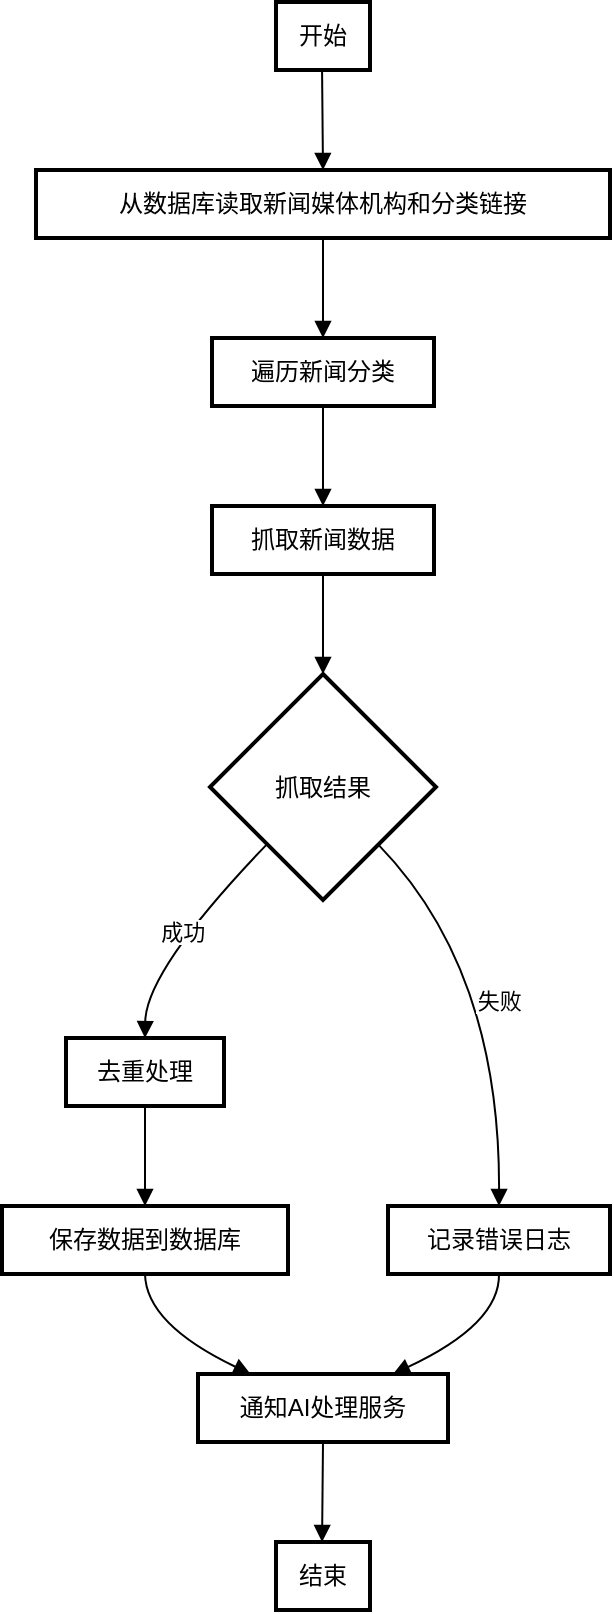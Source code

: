 <mxfile version="24.7.12">
  <diagram name="第 1 页" id="FGN5IMgod56-UmKvSxu4">
    <mxGraphModel dx="1051" dy="862" grid="1" gridSize="10" guides="1" tooltips="1" connect="1" arrows="1" fold="1" page="1" pageScale="1" pageWidth="827" pageHeight="1169" math="0" shadow="0">
      <root>
        <mxCell id="0" />
        <mxCell id="1" parent="0" />
        <mxCell id="Gojl78alrSCReKL4ZUdk-70" value="开始" style="whiteSpace=wrap;strokeWidth=2;" vertex="1" parent="1">
          <mxGeometry x="387" y="120" width="47" height="34" as="geometry" />
        </mxCell>
        <mxCell id="Gojl78alrSCReKL4ZUdk-71" value="从数据库读取新闻媒体机构和分类链接" style="whiteSpace=wrap;strokeWidth=2;" vertex="1" parent="1">
          <mxGeometry x="267" y="204" width="287" height="34" as="geometry" />
        </mxCell>
        <mxCell id="Gojl78alrSCReKL4ZUdk-72" value="遍历新闻分类" style="whiteSpace=wrap;strokeWidth=2;" vertex="1" parent="1">
          <mxGeometry x="355" y="288" width="111" height="34" as="geometry" />
        </mxCell>
        <mxCell id="Gojl78alrSCReKL4ZUdk-73" value="抓取新闻数据" style="whiteSpace=wrap;strokeWidth=2;" vertex="1" parent="1">
          <mxGeometry x="355" y="372" width="111" height="34" as="geometry" />
        </mxCell>
        <mxCell id="Gojl78alrSCReKL4ZUdk-74" value="抓取结果" style="rhombus;strokeWidth=2;whiteSpace=wrap;" vertex="1" parent="1">
          <mxGeometry x="354" y="456" width="113" height="113" as="geometry" />
        </mxCell>
        <mxCell id="Gojl78alrSCReKL4ZUdk-75" value="去重处理" style="whiteSpace=wrap;strokeWidth=2;" vertex="1" parent="1">
          <mxGeometry x="282" y="638" width="79" height="34" as="geometry" />
        </mxCell>
        <mxCell id="Gojl78alrSCReKL4ZUdk-76" value="保存数据到数据库" style="whiteSpace=wrap;strokeWidth=2;" vertex="1" parent="1">
          <mxGeometry x="250" y="722" width="143" height="34" as="geometry" />
        </mxCell>
        <mxCell id="Gojl78alrSCReKL4ZUdk-77" value="记录错误日志" style="whiteSpace=wrap;strokeWidth=2;" vertex="1" parent="1">
          <mxGeometry x="443" y="722" width="111" height="34" as="geometry" />
        </mxCell>
        <mxCell id="Gojl78alrSCReKL4ZUdk-78" value="通知AI处理服务" style="whiteSpace=wrap;strokeWidth=2;" vertex="1" parent="1">
          <mxGeometry x="348" y="806" width="125" height="34" as="geometry" />
        </mxCell>
        <mxCell id="Gojl78alrSCReKL4ZUdk-79" value="结束" style="whiteSpace=wrap;strokeWidth=2;" vertex="1" parent="1">
          <mxGeometry x="387" y="890" width="47" height="34" as="geometry" />
        </mxCell>
        <mxCell id="Gojl78alrSCReKL4ZUdk-80" value="" style="curved=1;startArrow=none;endArrow=block;exitX=0.49;exitY=1;entryX=0.5;entryY=0;rounded=0;" edge="1" parent="1" source="Gojl78alrSCReKL4ZUdk-70" target="Gojl78alrSCReKL4ZUdk-71">
          <mxGeometry relative="1" as="geometry">
            <Array as="points" />
          </mxGeometry>
        </mxCell>
        <mxCell id="Gojl78alrSCReKL4ZUdk-81" value="" style="curved=1;startArrow=none;endArrow=block;exitX=0.5;exitY=1;entryX=0.5;entryY=0;rounded=0;" edge="1" parent="1" source="Gojl78alrSCReKL4ZUdk-71" target="Gojl78alrSCReKL4ZUdk-72">
          <mxGeometry relative="1" as="geometry">
            <Array as="points" />
          </mxGeometry>
        </mxCell>
        <mxCell id="Gojl78alrSCReKL4ZUdk-82" value="" style="curved=1;startArrow=none;endArrow=block;exitX=0.5;exitY=1;entryX=0.5;entryY=0;rounded=0;" edge="1" parent="1" source="Gojl78alrSCReKL4ZUdk-72" target="Gojl78alrSCReKL4ZUdk-73">
          <mxGeometry relative="1" as="geometry">
            <Array as="points" />
          </mxGeometry>
        </mxCell>
        <mxCell id="Gojl78alrSCReKL4ZUdk-83" value="" style="curved=1;startArrow=none;endArrow=block;exitX=0.5;exitY=1;entryX=0.5;entryY=0;rounded=0;" edge="1" parent="1" source="Gojl78alrSCReKL4ZUdk-73" target="Gojl78alrSCReKL4ZUdk-74">
          <mxGeometry relative="1" as="geometry">
            <Array as="points" />
          </mxGeometry>
        </mxCell>
        <mxCell id="Gojl78alrSCReKL4ZUdk-84" value="成功" style="curved=1;startArrow=none;endArrow=block;exitX=0.01;exitY=1;entryX=0.5;entryY=0;rounded=0;" edge="1" parent="1" source="Gojl78alrSCReKL4ZUdk-74" target="Gojl78alrSCReKL4ZUdk-75">
          <mxGeometry relative="1" as="geometry">
            <Array as="points">
              <mxPoint x="322" y="604" />
            </Array>
          </mxGeometry>
        </mxCell>
        <mxCell id="Gojl78alrSCReKL4ZUdk-85" value="" style="curved=1;startArrow=none;endArrow=block;exitX=0.5;exitY=1;entryX=0.5;entryY=0;rounded=0;" edge="1" parent="1" source="Gojl78alrSCReKL4ZUdk-75" target="Gojl78alrSCReKL4ZUdk-76">
          <mxGeometry relative="1" as="geometry">
            <Array as="points" />
          </mxGeometry>
        </mxCell>
        <mxCell id="Gojl78alrSCReKL4ZUdk-86" value="失败" style="curved=1;startArrow=none;endArrow=block;exitX=0.98;exitY=1;entryX=0.5;entryY=0;rounded=0;" edge="1" parent="1" source="Gojl78alrSCReKL4ZUdk-74" target="Gojl78alrSCReKL4ZUdk-77">
          <mxGeometry relative="1" as="geometry">
            <Array as="points">
              <mxPoint x="499" y="604" />
            </Array>
          </mxGeometry>
        </mxCell>
        <mxCell id="Gojl78alrSCReKL4ZUdk-87" value="" style="curved=1;startArrow=none;endArrow=block;exitX=0.5;exitY=1;entryX=0.21;entryY=0;rounded=0;" edge="1" parent="1" source="Gojl78alrSCReKL4ZUdk-76" target="Gojl78alrSCReKL4ZUdk-78">
          <mxGeometry relative="1" as="geometry">
            <Array as="points">
              <mxPoint x="322" y="781" />
            </Array>
          </mxGeometry>
        </mxCell>
        <mxCell id="Gojl78alrSCReKL4ZUdk-88" value="" style="curved=1;startArrow=none;endArrow=block;exitX=0.5;exitY=1;entryX=0.78;entryY=0;rounded=0;" edge="1" parent="1" source="Gojl78alrSCReKL4ZUdk-77" target="Gojl78alrSCReKL4ZUdk-78">
          <mxGeometry relative="1" as="geometry">
            <Array as="points">
              <mxPoint x="499" y="781" />
            </Array>
          </mxGeometry>
        </mxCell>
        <mxCell id="Gojl78alrSCReKL4ZUdk-89" value="" style="curved=1;startArrow=none;endArrow=block;exitX=0.5;exitY=1;entryX=0.49;entryY=0;rounded=0;" edge="1" parent="1" source="Gojl78alrSCReKL4ZUdk-78" target="Gojl78alrSCReKL4ZUdk-79">
          <mxGeometry relative="1" as="geometry">
            <Array as="points" />
          </mxGeometry>
        </mxCell>
      </root>
    </mxGraphModel>
  </diagram>
</mxfile>

